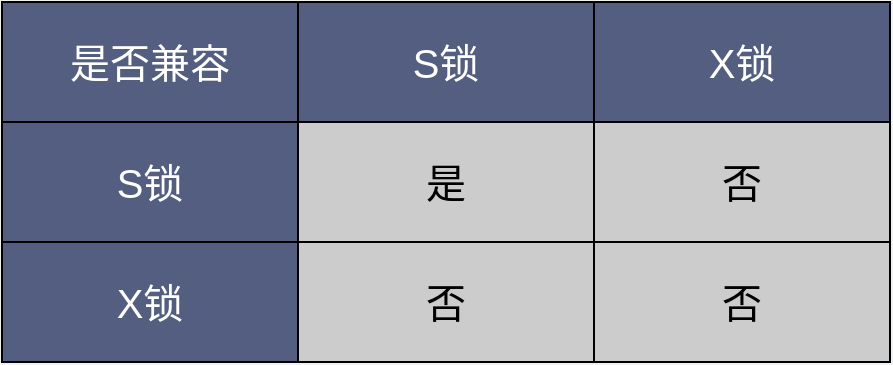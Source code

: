 <mxfile version="17.4.0" type="github"><diagram id="3228e29e-7158-1315-38df-8450db1d8a1d" name="Page-1"><mxGraphModel dx="853" dy="556" grid="0" gridSize="10" guides="1" tooltips="1" connect="1" arrows="1" fold="1" page="1" pageScale="1" pageWidth="550" pageHeight="240" background="#EFF1F3" math="0" shadow="0"><root><mxCell id="0"/><mxCell id="1" parent="0"/><mxCell id="OGBjxk_xHfaE1EplLFuK-23" value="S锁" style="rounded=0;whiteSpace=wrap;html=1;fillColor=#535E80;gradientColor=none;fontSize=20;fontColor=#FFFFFF;" parent="1" vertex="1"><mxGeometry x="53" y="810" width="148" height="60" as="geometry"/></mxCell><mxCell id="OGBjxk_xHfaE1EplLFuK-29" value="&lt;font color=&quot;#ffffff&quot; style=&quot;font-size: 20px&quot;&gt;是否兼容&lt;/font&gt;" style="rounded=0;whiteSpace=wrap;html=1;fillColor=#535E80;gradientColor=none;fontSize=24;" parent="1" vertex="1"><mxGeometry x="53" y="750" width="148" height="60" as="geometry"/></mxCell><mxCell id="E5Fr-yn8FIVRKY9gDkfl-12" value="是" style="rounded=0;whiteSpace=wrap;html=1;fillColor=#CCCCCC;gradientColor=none;fontSize=20;" parent="1" vertex="1"><mxGeometry x="201" y="810" width="148" height="60" as="geometry"/></mxCell><mxCell id="iC0_e6byz68e9SeU38To-1" value="X锁" style="rounded=0;whiteSpace=wrap;html=1;fillColor=#535E80;gradientColor=none;fontSize=20;fontColor=#FFFFFF;" vertex="1" parent="1"><mxGeometry x="53" y="870" width="148" height="60" as="geometry"/></mxCell><mxCell id="iC0_e6byz68e9SeU38To-2" value="S锁" style="rounded=0;whiteSpace=wrap;html=1;fillColor=#535E80;gradientColor=none;fontSize=20;fontColor=#FFFFFF;" vertex="1" parent="1"><mxGeometry x="201" y="750" width="148" height="60" as="geometry"/></mxCell><mxCell id="iC0_e6byz68e9SeU38To-3" value="X锁" style="rounded=0;whiteSpace=wrap;html=1;fillColor=#535E80;gradientColor=none;fontSize=20;fontColor=#FFFFFF;" vertex="1" parent="1"><mxGeometry x="349" y="750" width="148" height="60" as="geometry"/></mxCell><mxCell id="iC0_e6byz68e9SeU38To-4" value="否" style="rounded=0;whiteSpace=wrap;html=1;fillColor=#CCCCCC;gradientColor=none;fontSize=20;" vertex="1" parent="1"><mxGeometry x="349" y="810" width="148" height="60" as="geometry"/></mxCell><mxCell id="iC0_e6byz68e9SeU38To-5" value="否" style="rounded=0;whiteSpace=wrap;html=1;fillColor=#CCCCCC;gradientColor=none;fontSize=20;" vertex="1" parent="1"><mxGeometry x="201" y="870" width="148" height="60" as="geometry"/></mxCell><mxCell id="iC0_e6byz68e9SeU38To-6" value="否" style="rounded=0;whiteSpace=wrap;html=1;fillColor=#CCCCCC;gradientColor=none;fontSize=20;" vertex="1" parent="1"><mxGeometry x="349" y="870" width="148" height="60" as="geometry"/></mxCell></root></mxGraphModel></diagram></mxfile>
